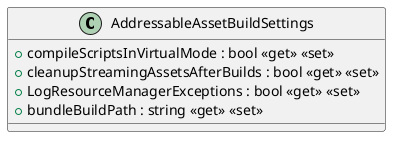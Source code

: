 @startuml
class AddressableAssetBuildSettings {
    + compileScriptsInVirtualMode : bool <<get>> <<set>>
    + cleanupStreamingAssetsAfterBuilds : bool <<get>> <<set>>
    + LogResourceManagerExceptions : bool <<get>> <<set>>
    + bundleBuildPath : string <<get>> <<set>>
}
@enduml
